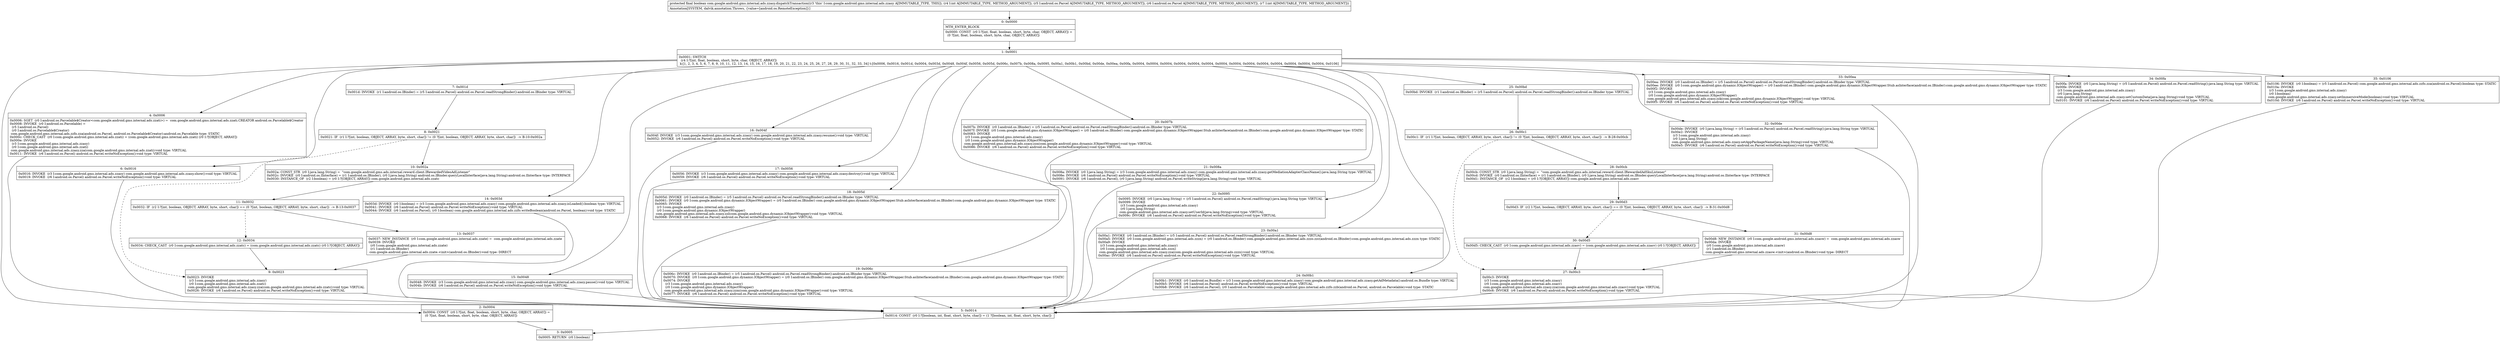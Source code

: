 digraph "CFG forcom.google.android.gms.internal.ads.zzasy.dispatchTransaction(ILandroid\/os\/Parcel;Landroid\/os\/Parcel;I)Z" {
Node_0 [shape=record,label="{0\:\ 0x0000|MTH_ENTER_BLOCK\l|0x0000: CONST  (r0 I:?[int, float, boolean, short, byte, char, OBJECT, ARRAY]) = \l  (0 ?[int, float, boolean, short, byte, char, OBJECT, ARRAY])\l \l}"];
Node_1 [shape=record,label="{1\:\ 0x0001|0x0001: SWITCH  \l  (r4 I:?[int, float, boolean, short, byte, char, OBJECT, ARRAY])\l k:[1, 2, 3, 4, 5, 6, 7, 8, 9, 10, 11, 12, 13, 14, 15, 16, 17, 18, 19, 20, 21, 22, 23, 24, 25, 26, 27, 28, 29, 30, 31, 32, 33, 34] t:[0x0006, 0x0016, 0x001d, 0x0004, 0x003d, 0x0048, 0x004f, 0x0056, 0x005d, 0x006c, 0x007b, 0x008a, 0x0095, 0x00a1, 0x00b1, 0x00bd, 0x00de, 0x00ea, 0x00fa, 0x0004, 0x0004, 0x0004, 0x0004, 0x0004, 0x0004, 0x0004, 0x0004, 0x0004, 0x0004, 0x0004, 0x0004, 0x0004, 0x0004, 0x0106] \l}"];
Node_2 [shape=record,label="{2\:\ 0x0004|0x0004: CONST  (r0 I:?[int, float, boolean, short, byte, char, OBJECT, ARRAY]) = \l  (0 ?[int, float, boolean, short, byte, char, OBJECT, ARRAY])\l \l}"];
Node_3 [shape=record,label="{3\:\ 0x0005|0x0005: RETURN  (r0 I:boolean) \l}"];
Node_4 [shape=record,label="{4\:\ 0x0006|0x0006: SGET  (r0 I:android.os.Parcelable$Creator\<com.google.android.gms.internal.ads.zzati\>) =  com.google.android.gms.internal.ads.zzati.CREATOR android.os.Parcelable$Creator \l0x0008: INVOKE  (r0 I:android.os.Parcelable) = \l  (r5 I:android.os.Parcel)\l  (r0 I:android.os.Parcelable$Creator)\l com.google.android.gms.internal.ads.zzfo.zza(android.os.Parcel, android.os.Parcelable$Creator):android.os.Parcelable type: STATIC \l0x000c: CHECK_CAST  (r0 I:com.google.android.gms.internal.ads.zzati) = (com.google.android.gms.internal.ads.zzati) (r0 I:?[OBJECT, ARRAY]) \l0x000e: INVOKE  \l  (r3 I:com.google.android.gms.internal.ads.zzasy)\l  (r0 I:com.google.android.gms.internal.ads.zzati)\l com.google.android.gms.internal.ads.zzasy.zza(com.google.android.gms.internal.ads.zzati):void type: VIRTUAL \l0x0011: INVOKE  (r6 I:android.os.Parcel) android.os.Parcel.writeNoException():void type: VIRTUAL \l}"];
Node_5 [shape=record,label="{5\:\ 0x0014|0x0014: CONST  (r0 I:?[boolean, int, float, short, byte, char]) = (1 ?[boolean, int, float, short, byte, char]) \l}"];
Node_6 [shape=record,label="{6\:\ 0x0016|0x0016: INVOKE  (r3 I:com.google.android.gms.internal.ads.zzasy) com.google.android.gms.internal.ads.zzasy.show():void type: VIRTUAL \l0x0019: INVOKE  (r6 I:android.os.Parcel) android.os.Parcel.writeNoException():void type: VIRTUAL \l}"];
Node_7 [shape=record,label="{7\:\ 0x001d|0x001d: INVOKE  (r1 I:android.os.IBinder) = (r5 I:android.os.Parcel) android.os.Parcel.readStrongBinder():android.os.IBinder type: VIRTUAL \l}"];
Node_8 [shape=record,label="{8\:\ 0x0021|0x0021: IF  (r1 I:?[int, boolean, OBJECT, ARRAY, byte, short, char]) != (0 ?[int, boolean, OBJECT, ARRAY, byte, short, char])  \-\> B:10:0x002a \l}"];
Node_9 [shape=record,label="{9\:\ 0x0023|0x0023: INVOKE  \l  (r3 I:com.google.android.gms.internal.ads.zzasy)\l  (r0 I:com.google.android.gms.internal.ads.zzatc)\l com.google.android.gms.internal.ads.zzasy.zza(com.google.android.gms.internal.ads.zzatc):void type: VIRTUAL \l0x0026: INVOKE  (r6 I:android.os.Parcel) android.os.Parcel.writeNoException():void type: VIRTUAL \l}"];
Node_10 [shape=record,label="{10\:\ 0x002a|0x002a: CONST_STR  (r0 I:java.lang.String) =  \"com.google.android.gms.ads.internal.reward.client.IRewardedVideoAdListener\" \l0x002c: INVOKE  (r0 I:android.os.IInterface) = (r1 I:android.os.IBinder), (r0 I:java.lang.String) android.os.IBinder.queryLocalInterface(java.lang.String):android.os.IInterface type: INTERFACE \l0x0030: INSTANCE_OF  (r2 I:boolean) = (r0 I:?[OBJECT, ARRAY]) com.google.android.gms.internal.ads.zzatc \l}"];
Node_11 [shape=record,label="{11\:\ 0x0032|0x0032: IF  (r2 I:?[int, boolean, OBJECT, ARRAY, byte, short, char]) == (0 ?[int, boolean, OBJECT, ARRAY, byte, short, char])  \-\> B:13:0x0037 \l}"];
Node_12 [shape=record,label="{12\:\ 0x0034|0x0034: CHECK_CAST  (r0 I:com.google.android.gms.internal.ads.zzatc) = (com.google.android.gms.internal.ads.zzatc) (r0 I:?[OBJECT, ARRAY]) \l}"];
Node_13 [shape=record,label="{13\:\ 0x0037|0x0037: NEW_INSTANCE  (r0 I:com.google.android.gms.internal.ads.zzate) =  com.google.android.gms.internal.ads.zzate \l0x0039: INVOKE  \l  (r0 I:com.google.android.gms.internal.ads.zzate)\l  (r1 I:android.os.IBinder)\l com.google.android.gms.internal.ads.zzate.\<init\>(android.os.IBinder):void type: DIRECT \l}"];
Node_14 [shape=record,label="{14\:\ 0x003d|0x003d: INVOKE  (r0 I:boolean) = (r3 I:com.google.android.gms.internal.ads.zzasy) com.google.android.gms.internal.ads.zzasy.isLoaded():boolean type: VIRTUAL \l0x0041: INVOKE  (r6 I:android.os.Parcel) android.os.Parcel.writeNoException():void type: VIRTUAL \l0x0044: INVOKE  (r6 I:android.os.Parcel), (r0 I:boolean) com.google.android.gms.internal.ads.zzfo.writeBoolean(android.os.Parcel, boolean):void type: STATIC \l}"];
Node_15 [shape=record,label="{15\:\ 0x0048|0x0048: INVOKE  (r3 I:com.google.android.gms.internal.ads.zzasy) com.google.android.gms.internal.ads.zzasy.pause():void type: VIRTUAL \l0x004b: INVOKE  (r6 I:android.os.Parcel) android.os.Parcel.writeNoException():void type: VIRTUAL \l}"];
Node_16 [shape=record,label="{16\:\ 0x004f|0x004f: INVOKE  (r3 I:com.google.android.gms.internal.ads.zzasy) com.google.android.gms.internal.ads.zzasy.resume():void type: VIRTUAL \l0x0052: INVOKE  (r6 I:android.os.Parcel) android.os.Parcel.writeNoException():void type: VIRTUAL \l}"];
Node_17 [shape=record,label="{17\:\ 0x0056|0x0056: INVOKE  (r3 I:com.google.android.gms.internal.ads.zzasy) com.google.android.gms.internal.ads.zzasy.destroy():void type: VIRTUAL \l0x0059: INVOKE  (r6 I:android.os.Parcel) android.os.Parcel.writeNoException():void type: VIRTUAL \l}"];
Node_18 [shape=record,label="{18\:\ 0x005d|0x005d: INVOKE  (r0 I:android.os.IBinder) = (r5 I:android.os.Parcel) android.os.Parcel.readStrongBinder():android.os.IBinder type: VIRTUAL \l0x0061: INVOKE  (r0 I:com.google.android.gms.dynamic.IObjectWrapper) = (r0 I:android.os.IBinder) com.google.android.gms.dynamic.IObjectWrapper.Stub.asInterface(android.os.IBinder):com.google.android.gms.dynamic.IObjectWrapper type: STATIC \l0x0065: INVOKE  \l  (r3 I:com.google.android.gms.internal.ads.zzasy)\l  (r0 I:com.google.android.gms.dynamic.IObjectWrapper)\l com.google.android.gms.internal.ads.zzasy.zzl(com.google.android.gms.dynamic.IObjectWrapper):void type: VIRTUAL \l0x0068: INVOKE  (r6 I:android.os.Parcel) android.os.Parcel.writeNoException():void type: VIRTUAL \l}"];
Node_19 [shape=record,label="{19\:\ 0x006c|0x006c: INVOKE  (r0 I:android.os.IBinder) = (r5 I:android.os.Parcel) android.os.Parcel.readStrongBinder():android.os.IBinder type: VIRTUAL \l0x0070: INVOKE  (r0 I:com.google.android.gms.dynamic.IObjectWrapper) = (r0 I:android.os.IBinder) com.google.android.gms.dynamic.IObjectWrapper.Stub.asInterface(android.os.IBinder):com.google.android.gms.dynamic.IObjectWrapper type: STATIC \l0x0074: INVOKE  \l  (r3 I:com.google.android.gms.internal.ads.zzasy)\l  (r0 I:com.google.android.gms.dynamic.IObjectWrapper)\l com.google.android.gms.internal.ads.zzasy.zzm(com.google.android.gms.dynamic.IObjectWrapper):void type: VIRTUAL \l0x0077: INVOKE  (r6 I:android.os.Parcel) android.os.Parcel.writeNoException():void type: VIRTUAL \l}"];
Node_20 [shape=record,label="{20\:\ 0x007b|0x007b: INVOKE  (r0 I:android.os.IBinder) = (r5 I:android.os.Parcel) android.os.Parcel.readStrongBinder():android.os.IBinder type: VIRTUAL \l0x007f: INVOKE  (r0 I:com.google.android.gms.dynamic.IObjectWrapper) = (r0 I:android.os.IBinder) com.google.android.gms.dynamic.IObjectWrapper.Stub.asInterface(android.os.IBinder):com.google.android.gms.dynamic.IObjectWrapper type: STATIC \l0x0083: INVOKE  \l  (r3 I:com.google.android.gms.internal.ads.zzasy)\l  (r0 I:com.google.android.gms.dynamic.IObjectWrapper)\l com.google.android.gms.internal.ads.zzasy.zzn(com.google.android.gms.dynamic.IObjectWrapper):void type: VIRTUAL \l0x0086: INVOKE  (r6 I:android.os.Parcel) android.os.Parcel.writeNoException():void type: VIRTUAL \l}"];
Node_21 [shape=record,label="{21\:\ 0x008a|0x008a: INVOKE  (r0 I:java.lang.String) = (r3 I:com.google.android.gms.internal.ads.zzasy) com.google.android.gms.internal.ads.zzasy.getMediationAdapterClassName():java.lang.String type: VIRTUAL \l0x008e: INVOKE  (r6 I:android.os.Parcel) android.os.Parcel.writeNoException():void type: VIRTUAL \l0x0091: INVOKE  (r6 I:android.os.Parcel), (r0 I:java.lang.String) android.os.Parcel.writeString(java.lang.String):void type: VIRTUAL \l}"];
Node_22 [shape=record,label="{22\:\ 0x0095|0x0095: INVOKE  (r0 I:java.lang.String) = (r5 I:android.os.Parcel) android.os.Parcel.readString():java.lang.String type: VIRTUAL \l0x0099: INVOKE  \l  (r3 I:com.google.android.gms.internal.ads.zzasy)\l  (r0 I:java.lang.String)\l com.google.android.gms.internal.ads.zzasy.setUserId(java.lang.String):void type: VIRTUAL \l0x009c: INVOKE  (r6 I:android.os.Parcel) android.os.Parcel.writeNoException():void type: VIRTUAL \l}"];
Node_23 [shape=record,label="{23\:\ 0x00a1|0x00a1: INVOKE  (r0 I:android.os.IBinder) = (r5 I:android.os.Parcel) android.os.Parcel.readStrongBinder():android.os.IBinder type: VIRTUAL \l0x00a5: INVOKE  (r0 I:com.google.android.gms.internal.ads.zzzn) = (r0 I:android.os.IBinder) com.google.android.gms.internal.ads.zzzo.zzc(android.os.IBinder):com.google.android.gms.internal.ads.zzzn type: STATIC \l0x00a9: INVOKE  \l  (r3 I:com.google.android.gms.internal.ads.zzasy)\l  (r0 I:com.google.android.gms.internal.ads.zzzn)\l com.google.android.gms.internal.ads.zzasy.zza(com.google.android.gms.internal.ads.zzzn):void type: VIRTUAL \l0x00ac: INVOKE  (r6 I:android.os.Parcel) android.os.Parcel.writeNoException():void type: VIRTUAL \l}"];
Node_24 [shape=record,label="{24\:\ 0x00b1|0x00b1: INVOKE  (r0 I:android.os.Bundle) = (r3 I:com.google.android.gms.internal.ads.zzasy) com.google.android.gms.internal.ads.zzasy.getAdMetadata():android.os.Bundle type: VIRTUAL \l0x00b5: INVOKE  (r6 I:android.os.Parcel) android.os.Parcel.writeNoException():void type: VIRTUAL \l0x00b8: INVOKE  (r6 I:android.os.Parcel), (r0 I:android.os.Parcelable) com.google.android.gms.internal.ads.zzfo.zzb(android.os.Parcel, android.os.Parcelable):void type: STATIC \l}"];
Node_25 [shape=record,label="{25\:\ 0x00bd|0x00bd: INVOKE  (r1 I:android.os.IBinder) = (r5 I:android.os.Parcel) android.os.Parcel.readStrongBinder():android.os.IBinder type: VIRTUAL \l}"];
Node_26 [shape=record,label="{26\:\ 0x00c1|0x00c1: IF  (r1 I:?[int, boolean, OBJECT, ARRAY, byte, short, char]) != (0 ?[int, boolean, OBJECT, ARRAY, byte, short, char])  \-\> B:28:0x00cb \l}"];
Node_27 [shape=record,label="{27\:\ 0x00c3|0x00c3: INVOKE  \l  (r3 I:com.google.android.gms.internal.ads.zzasy)\l  (r0 I:com.google.android.gms.internal.ads.zzasv)\l com.google.android.gms.internal.ads.zzasy.zza(com.google.android.gms.internal.ads.zzasv):void type: VIRTUAL \l0x00c6: INVOKE  (r6 I:android.os.Parcel) android.os.Parcel.writeNoException():void type: VIRTUAL \l}"];
Node_28 [shape=record,label="{28\:\ 0x00cb|0x00cb: CONST_STR  (r0 I:java.lang.String) =  \"com.google.android.gms.ads.internal.reward.client.IRewardedAdSkuListener\" \l0x00cd: INVOKE  (r0 I:android.os.IInterface) = (r1 I:android.os.IBinder), (r0 I:java.lang.String) android.os.IBinder.queryLocalInterface(java.lang.String):android.os.IInterface type: INTERFACE \l0x00d1: INSTANCE_OF  (r2 I:boolean) = (r0 I:?[OBJECT, ARRAY]) com.google.android.gms.internal.ads.zzasv \l}"];
Node_29 [shape=record,label="{29\:\ 0x00d3|0x00d3: IF  (r2 I:?[int, boolean, OBJECT, ARRAY, byte, short, char]) == (0 ?[int, boolean, OBJECT, ARRAY, byte, short, char])  \-\> B:31:0x00d8 \l}"];
Node_30 [shape=record,label="{30\:\ 0x00d5|0x00d5: CHECK_CAST  (r0 I:com.google.android.gms.internal.ads.zzasv) = (com.google.android.gms.internal.ads.zzasv) (r0 I:?[OBJECT, ARRAY]) \l}"];
Node_31 [shape=record,label="{31\:\ 0x00d8|0x00d8: NEW_INSTANCE  (r0 I:com.google.android.gms.internal.ads.zzasw) =  com.google.android.gms.internal.ads.zzasw \l0x00da: INVOKE  \l  (r0 I:com.google.android.gms.internal.ads.zzasw)\l  (r1 I:android.os.IBinder)\l com.google.android.gms.internal.ads.zzasw.\<init\>(android.os.IBinder):void type: DIRECT \l}"];
Node_32 [shape=record,label="{32\:\ 0x00de|0x00de: INVOKE  (r0 I:java.lang.String) = (r5 I:android.os.Parcel) android.os.Parcel.readString():java.lang.String type: VIRTUAL \l0x00e2: INVOKE  \l  (r3 I:com.google.android.gms.internal.ads.zzasy)\l  (r0 I:java.lang.String)\l com.google.android.gms.internal.ads.zzasy.setAppPackageName(java.lang.String):void type: VIRTUAL \l0x00e5: INVOKE  (r6 I:android.os.Parcel) android.os.Parcel.writeNoException():void type: VIRTUAL \l}"];
Node_33 [shape=record,label="{33\:\ 0x00ea|0x00ea: INVOKE  (r0 I:android.os.IBinder) = (r5 I:android.os.Parcel) android.os.Parcel.readStrongBinder():android.os.IBinder type: VIRTUAL \l0x00ee: INVOKE  (r0 I:com.google.android.gms.dynamic.IObjectWrapper) = (r0 I:android.os.IBinder) com.google.android.gms.dynamic.IObjectWrapper.Stub.asInterface(android.os.IBinder):com.google.android.gms.dynamic.IObjectWrapper type: STATIC \l0x00f2: INVOKE  \l  (r3 I:com.google.android.gms.internal.ads.zzasy)\l  (r0 I:com.google.android.gms.dynamic.IObjectWrapper)\l com.google.android.gms.internal.ads.zzasy.zzk(com.google.android.gms.dynamic.IObjectWrapper):void type: VIRTUAL \l0x00f5: INVOKE  (r6 I:android.os.Parcel) android.os.Parcel.writeNoException():void type: VIRTUAL \l}"];
Node_34 [shape=record,label="{34\:\ 0x00fa|0x00fa: INVOKE  (r0 I:java.lang.String) = (r5 I:android.os.Parcel) android.os.Parcel.readString():java.lang.String type: VIRTUAL \l0x00fe: INVOKE  \l  (r3 I:com.google.android.gms.internal.ads.zzasy)\l  (r0 I:java.lang.String)\l com.google.android.gms.internal.ads.zzasy.setCustomData(java.lang.String):void type: VIRTUAL \l0x0101: INVOKE  (r6 I:android.os.Parcel) android.os.Parcel.writeNoException():void type: VIRTUAL \l}"];
Node_35 [shape=record,label="{35\:\ 0x0106|0x0106: INVOKE  (r0 I:boolean) = (r5 I:android.os.Parcel) com.google.android.gms.internal.ads.zzfo.zza(android.os.Parcel):boolean type: STATIC \l0x010a: INVOKE  \l  (r3 I:com.google.android.gms.internal.ads.zzasy)\l  (r0 I:boolean)\l com.google.android.gms.internal.ads.zzasy.setImmersiveMode(boolean):void type: VIRTUAL \l0x010d: INVOKE  (r6 I:android.os.Parcel) android.os.Parcel.writeNoException():void type: VIRTUAL \l}"];
MethodNode[shape=record,label="{protected final boolean com.google.android.gms.internal.ads.zzasy.dispatchTransaction((r3 'this' I:com.google.android.gms.internal.ads.zzasy A[IMMUTABLE_TYPE, THIS]), (r4 I:int A[IMMUTABLE_TYPE, METHOD_ARGUMENT]), (r5 I:android.os.Parcel A[IMMUTABLE_TYPE, METHOD_ARGUMENT]), (r6 I:android.os.Parcel A[IMMUTABLE_TYPE, METHOD_ARGUMENT]), (r7 I:int A[IMMUTABLE_TYPE, METHOD_ARGUMENT]))  | Annotation[SYSTEM, dalvik.annotation.Throws, \{value=[android.os.RemoteException]\}]\l}"];
MethodNode -> Node_0;
Node_0 -> Node_1;
Node_1 -> Node_2;
Node_1 -> Node_4;
Node_1 -> Node_6;
Node_1 -> Node_7;
Node_1 -> Node_14;
Node_1 -> Node_15;
Node_1 -> Node_16;
Node_1 -> Node_17;
Node_1 -> Node_18;
Node_1 -> Node_19;
Node_1 -> Node_20;
Node_1 -> Node_21;
Node_1 -> Node_22;
Node_1 -> Node_23;
Node_1 -> Node_24;
Node_1 -> Node_25;
Node_1 -> Node_32;
Node_1 -> Node_33;
Node_1 -> Node_34;
Node_1 -> Node_35;
Node_2 -> Node_3;
Node_4 -> Node_5;
Node_5 -> Node_3;
Node_6 -> Node_5;
Node_7 -> Node_8;
Node_8 -> Node_9[style=dashed];
Node_8 -> Node_10;
Node_9 -> Node_5;
Node_10 -> Node_11;
Node_11 -> Node_12[style=dashed];
Node_11 -> Node_13;
Node_12 -> Node_9;
Node_13 -> Node_9;
Node_14 -> Node_5;
Node_15 -> Node_5;
Node_16 -> Node_5;
Node_17 -> Node_5;
Node_18 -> Node_5;
Node_19 -> Node_5;
Node_20 -> Node_5;
Node_21 -> Node_5;
Node_22 -> Node_5;
Node_23 -> Node_5;
Node_24 -> Node_5;
Node_25 -> Node_26;
Node_26 -> Node_27[style=dashed];
Node_26 -> Node_28;
Node_27 -> Node_5;
Node_28 -> Node_29;
Node_29 -> Node_30[style=dashed];
Node_29 -> Node_31;
Node_30 -> Node_27;
Node_31 -> Node_27;
Node_32 -> Node_5;
Node_33 -> Node_5;
Node_34 -> Node_5;
Node_35 -> Node_5;
}

